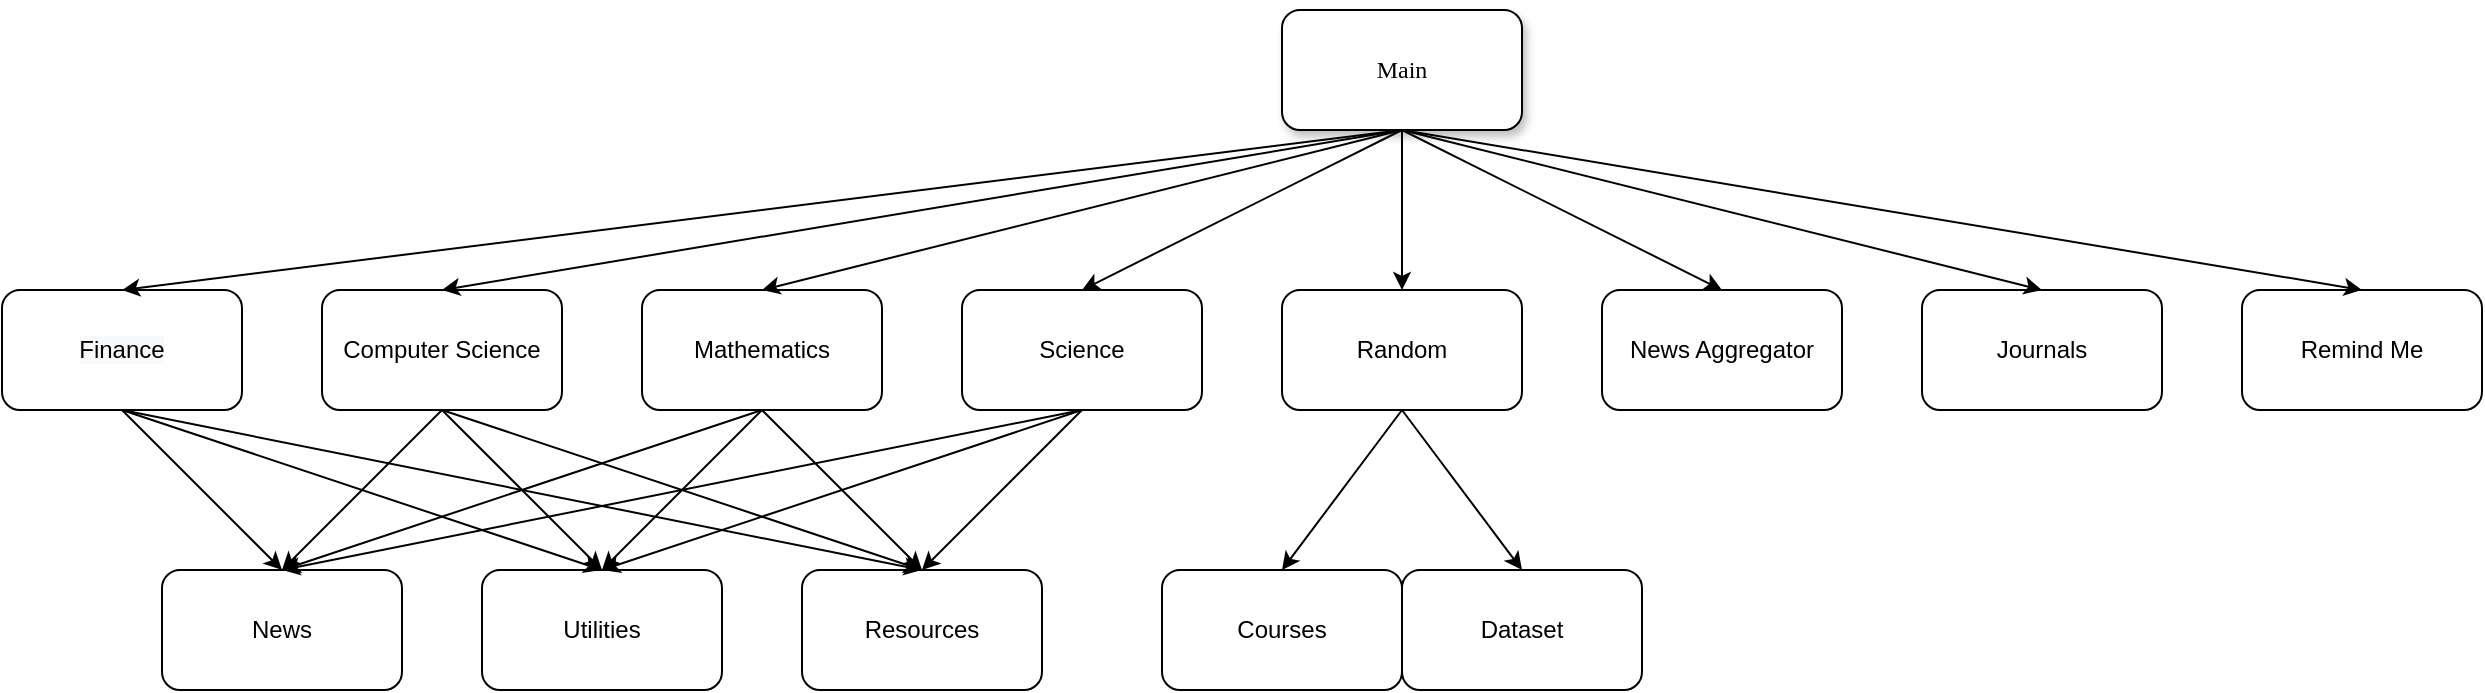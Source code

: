 <mxfile version="13.3.8" type="device"><diagram name="Page-1" id="10a91c8b-09ff-31b1-d368-03940ed4cc9e"><mxGraphModel dx="1422" dy="832" grid="1" gridSize="10" guides="1" tooltips="1" connect="1" arrows="1" fold="1" page="1" pageScale="1" pageWidth="1100" pageHeight="850" background="#ffffff" math="0" shadow="0"><root><mxCell id="0"/><mxCell id="1" parent="0"/><mxCell id="62893188c0fa7362-1" value="Main" style="whiteSpace=wrap;html=1;rounded=1;shadow=1;labelBackgroundColor=none;strokeWidth=1;fontFamily=Verdana;fontSize=12;align=center;" parent="1" vertex="1"><mxGeometry x="720" y="260" width="120" height="60" as="geometry"/></mxCell><mxCell id="BRP0vq7LEVVX1VQtlHZB-1" value="Science" style="rounded=1;whiteSpace=wrap;html=1;" parent="1" vertex="1"><mxGeometry x="560" y="400" width="120" height="60" as="geometry"/></mxCell><mxCell id="BRP0vq7LEVVX1VQtlHZB-2" value="Computer Science" style="rounded=1;whiteSpace=wrap;html=1;" parent="1" vertex="1"><mxGeometry x="240" y="400" width="120" height="60" as="geometry"/></mxCell><mxCell id="BRP0vq7LEVVX1VQtlHZB-4" value="Remind Me" style="rounded=1;whiteSpace=wrap;html=1;" parent="1" vertex="1"><mxGeometry x="1200" y="400" width="120" height="60" as="geometry"/></mxCell><mxCell id="BRP0vq7LEVVX1VQtlHZB-7" value="Journals" style="rounded=1;whiteSpace=wrap;html=1;" parent="1" vertex="1"><mxGeometry x="1040" y="400" width="120" height="60" as="geometry"/></mxCell><mxCell id="BRP0vq7LEVVX1VQtlHZB-8" value="&#10;&#10;&lt;span style=&quot;color: rgb(0, 0, 0); font-family: helvetica; font-size: 12px; font-style: normal; font-weight: 400; letter-spacing: normal; text-align: center; text-indent: 0px; text-transform: none; word-spacing: 0px; background-color: rgb(248, 249, 250); display: inline; float: none;&quot;&gt;Finance&lt;/span&gt;&#10;&#10;" style="rounded=1;whiteSpace=wrap;html=1;" parent="1" vertex="1"><mxGeometry x="80" y="400" width="120" height="60" as="geometry"/></mxCell><mxCell id="BRP0vq7LEVVX1VQtlHZB-9" value="Random" style="rounded=1;whiteSpace=wrap;html=1;" parent="1" vertex="1"><mxGeometry x="720" y="400" width="120" height="60" as="geometry"/></mxCell><mxCell id="BRP0vq7LEVVX1VQtlHZB-10" value="Dataset" style="rounded=1;whiteSpace=wrap;html=1;" parent="1" vertex="1"><mxGeometry x="780" y="540" width="120" height="60" as="geometry"/></mxCell><mxCell id="BRP0vq7LEVVX1VQtlHZB-11" value="Courses" style="rounded=1;whiteSpace=wrap;html=1;" parent="1" vertex="1"><mxGeometry x="660" y="540" width="120" height="60" as="geometry"/></mxCell><mxCell id="BRP0vq7LEVVX1VQtlHZB-12" value="Resources" style="rounded=1;whiteSpace=wrap;html=1;" parent="1" vertex="1"><mxGeometry x="480" y="540" width="120" height="60" as="geometry"/></mxCell><mxCell id="BRP0vq7LEVVX1VQtlHZB-13" value="News" style="rounded=1;whiteSpace=wrap;html=1;" parent="1" vertex="1"><mxGeometry x="160" y="540" width="120" height="60" as="geometry"/></mxCell><mxCell id="BRP0vq7LEVVX1VQtlHZB-14" value="Utilities" style="rounded=1;whiteSpace=wrap;html=1;" parent="1" vertex="1"><mxGeometry x="320" y="540" width="120" height="60" as="geometry"/></mxCell><mxCell id="BRP0vq7LEVVX1VQtlHZB-16" value="News Aggregator" style="rounded=1;whiteSpace=wrap;html=1;" parent="1" vertex="1"><mxGeometry x="880" y="400" width="120" height="60" as="geometry"/></mxCell><mxCell id="BRP0vq7LEVVX1VQtlHZB-18" value="Mathematics" style="rounded=1;whiteSpace=wrap;html=1;" parent="1" vertex="1"><mxGeometry x="400" y="400" width="120" height="60" as="geometry"/></mxCell><mxCell id="BRP0vq7LEVVX1VQtlHZB-19" value="" style="endArrow=classic;html=1;exitX=0.5;exitY=1;exitDx=0;exitDy=0;entryX=0.5;entryY=0;entryDx=0;entryDy=0;" parent="1" source="62893188c0fa7362-1" target="BRP0vq7LEVVX1VQtlHZB-8" edge="1"><mxGeometry width="50" height="50" relative="1" as="geometry"><mxPoint x="670" y="490" as="sourcePoint"/><mxPoint x="720" y="440" as="targetPoint"/></mxGeometry></mxCell><mxCell id="BRP0vq7LEVVX1VQtlHZB-20" value="" style="endArrow=classic;html=1;exitX=0.5;exitY=1;exitDx=0;exitDy=0;" parent="1" source="62893188c0fa7362-1" edge="1"><mxGeometry width="50" height="50" relative="1" as="geometry"><mxPoint x="790" y="370" as="sourcePoint"/><mxPoint x="300" y="400" as="targetPoint"/></mxGeometry></mxCell><mxCell id="BRP0vq7LEVVX1VQtlHZB-21" value="" style="endArrow=classic;html=1;entryX=0.5;entryY=0;entryDx=0;entryDy=0;exitX=0.5;exitY=1;exitDx=0;exitDy=0;" parent="1" source="62893188c0fa7362-1" target="BRP0vq7LEVVX1VQtlHZB-18" edge="1"><mxGeometry width="50" height="50" relative="1" as="geometry"><mxPoint x="780" y="360" as="sourcePoint"/><mxPoint x="160" y="420" as="targetPoint"/></mxGeometry></mxCell><mxCell id="BRP0vq7LEVVX1VQtlHZB-22" value="" style="endArrow=classic;html=1;entryX=0.5;entryY=0;entryDx=0;entryDy=0;exitX=0.5;exitY=1;exitDx=0;exitDy=0;" parent="1" source="62893188c0fa7362-1" target="BRP0vq7LEVVX1VQtlHZB-1" edge="1"><mxGeometry width="50" height="50" relative="1" as="geometry"><mxPoint x="780" y="360" as="sourcePoint"/><mxPoint x="170" y="430" as="targetPoint"/></mxGeometry></mxCell><mxCell id="BRP0vq7LEVVX1VQtlHZB-23" value="" style="endArrow=classic;html=1;exitX=0.5;exitY=1;exitDx=0;exitDy=0;entryX=0.5;entryY=0;entryDx=0;entryDy=0;" parent="1" source="62893188c0fa7362-1" target="BRP0vq7LEVVX1VQtlHZB-9" edge="1"><mxGeometry width="50" height="50" relative="1" as="geometry"><mxPoint x="820" y="400" as="sourcePoint"/><mxPoint x="180" y="440" as="targetPoint"/></mxGeometry></mxCell><mxCell id="BRP0vq7LEVVX1VQtlHZB-24" value="" style="endArrow=classic;html=1;exitX=0.5;exitY=1;exitDx=0;exitDy=0;entryX=0.5;entryY=0;entryDx=0;entryDy=0;" parent="1" source="BRP0vq7LEVVX1VQtlHZB-9" target="BRP0vq7LEVVX1VQtlHZB-11" edge="1"><mxGeometry width="50" height="50" relative="1" as="geometry"><mxPoint x="830" y="410" as="sourcePoint"/><mxPoint x="190" y="450" as="targetPoint"/></mxGeometry></mxCell><mxCell id="BRP0vq7LEVVX1VQtlHZB-25" value="" style="endArrow=classic;html=1;exitX=0.5;exitY=1;exitDx=0;exitDy=0;entryX=0.5;entryY=0;entryDx=0;entryDy=0;" parent="1" source="BRP0vq7LEVVX1VQtlHZB-9" target="BRP0vq7LEVVX1VQtlHZB-10" edge="1"><mxGeometry width="50" height="50" relative="1" as="geometry"><mxPoint x="840" y="420" as="sourcePoint"/><mxPoint x="200" y="460" as="targetPoint"/></mxGeometry></mxCell><mxCell id="BRP0vq7LEVVX1VQtlHZB-26" value="" style="endArrow=classic;html=1;exitX=0.5;exitY=1;exitDx=0;exitDy=0;entryX=0.5;entryY=0;entryDx=0;entryDy=0;" parent="1" source="62893188c0fa7362-1" target="BRP0vq7LEVVX1VQtlHZB-4" edge="1"><mxGeometry width="50" height="50" relative="1" as="geometry"><mxPoint x="850" y="430" as="sourcePoint"/><mxPoint x="210" y="470" as="targetPoint"/></mxGeometry></mxCell><mxCell id="BRP0vq7LEVVX1VQtlHZB-27" value="" style="endArrow=classic;html=1;entryX=0.5;entryY=0;entryDx=0;entryDy=0;" parent="1" target="BRP0vq7LEVVX1VQtlHZB-7" edge="1"><mxGeometry width="50" height="50" relative="1" as="geometry"><mxPoint x="780" y="320" as="sourcePoint"/><mxPoint x="220" y="480" as="targetPoint"/></mxGeometry></mxCell><mxCell id="BRP0vq7LEVVX1VQtlHZB-28" value="" style="endArrow=classic;html=1;entryX=0.5;entryY=0;entryDx=0;entryDy=0;" parent="1" target="BRP0vq7LEVVX1VQtlHZB-16" edge="1"><mxGeometry width="50" height="50" relative="1" as="geometry"><mxPoint x="780" y="320" as="sourcePoint"/><mxPoint x="230" y="490" as="targetPoint"/></mxGeometry></mxCell><mxCell id="BRP0vq7LEVVX1VQtlHZB-29" value="" style="endArrow=classic;html=1;entryX=0.5;entryY=0;entryDx=0;entryDy=0;" parent="1" target="BRP0vq7LEVVX1VQtlHZB-13" edge="1"><mxGeometry width="50" height="50" relative="1" as="geometry"><mxPoint x="140" y="460" as="sourcePoint"/><mxPoint x="220" y="550" as="targetPoint"/></mxGeometry></mxCell><mxCell id="BRP0vq7LEVVX1VQtlHZB-30" value="" style="endArrow=classic;html=1;exitX=0.5;exitY=1;exitDx=0;exitDy=0;entryX=0.5;entryY=0;entryDx=0;entryDy=0;" parent="1" source="BRP0vq7LEVVX1VQtlHZB-8" target="BRP0vq7LEVVX1VQtlHZB-14" edge="1"><mxGeometry width="50" height="50" relative="1" as="geometry"><mxPoint x="890" y="470" as="sourcePoint"/><mxPoint x="380" y="530" as="targetPoint"/></mxGeometry></mxCell><mxCell id="BRP0vq7LEVVX1VQtlHZB-32" value="" style="endArrow=classic;html=1;exitX=0.5;exitY=1;exitDx=0;exitDy=0;entryX=0.5;entryY=0;entryDx=0;entryDy=0;" parent="1" source="BRP0vq7LEVVX1VQtlHZB-8" target="BRP0vq7LEVVX1VQtlHZB-12" edge="1"><mxGeometry width="50" height="50" relative="1" as="geometry"><mxPoint x="900" y="480" as="sourcePoint"/><mxPoint x="260" y="520" as="targetPoint"/></mxGeometry></mxCell><mxCell id="BRP0vq7LEVVX1VQtlHZB-33" value="" style="endArrow=classic;html=1;exitX=0.5;exitY=1;exitDx=0;exitDy=0;entryX=0.5;entryY=0;entryDx=0;entryDy=0;" parent="1" source="BRP0vq7LEVVX1VQtlHZB-18" target="BRP0vq7LEVVX1VQtlHZB-13" edge="1"><mxGeometry width="50" height="50" relative="1" as="geometry"><mxPoint x="910" y="490" as="sourcePoint"/><mxPoint x="270" y="530" as="targetPoint"/></mxGeometry></mxCell><mxCell id="BRP0vq7LEVVX1VQtlHZB-34" value="" style="endArrow=classic;html=1;exitX=0.5;exitY=1;exitDx=0;exitDy=0;entryX=0.5;entryY=0;entryDx=0;entryDy=0;" parent="1" source="BRP0vq7LEVVX1VQtlHZB-18" target="BRP0vq7LEVVX1VQtlHZB-14" edge="1"><mxGeometry width="50" height="50" relative="1" as="geometry"><mxPoint x="920" y="500" as="sourcePoint"/><mxPoint x="280" y="540" as="targetPoint"/></mxGeometry></mxCell><mxCell id="BRP0vq7LEVVX1VQtlHZB-35" value="" style="endArrow=classic;html=1;exitX=0.5;exitY=1;exitDx=0;exitDy=0;entryX=0.5;entryY=0;entryDx=0;entryDy=0;" parent="1" source="BRP0vq7LEVVX1VQtlHZB-18" target="BRP0vq7LEVVX1VQtlHZB-12" edge="1"><mxGeometry width="50" height="50" relative="1" as="geometry"><mxPoint x="930" y="510" as="sourcePoint"/><mxPoint x="290" y="550" as="targetPoint"/></mxGeometry></mxCell><mxCell id="BRP0vq7LEVVX1VQtlHZB-36" value="" style="endArrow=classic;html=1;exitX=0.5;exitY=1;exitDx=0;exitDy=0;entryX=0.5;entryY=0;entryDx=0;entryDy=0;" parent="1" source="BRP0vq7LEVVX1VQtlHZB-2" target="BRP0vq7LEVVX1VQtlHZB-13" edge="1"><mxGeometry width="50" height="50" relative="1" as="geometry"><mxPoint x="940" y="520" as="sourcePoint"/><mxPoint x="300" y="560" as="targetPoint"/></mxGeometry></mxCell><mxCell id="BRP0vq7LEVVX1VQtlHZB-37" value="" style="endArrow=classic;html=1;exitX=0.5;exitY=1;exitDx=0;exitDy=0;entryX=0.5;entryY=0;entryDx=0;entryDy=0;" parent="1" source="BRP0vq7LEVVX1VQtlHZB-2" target="BRP0vq7LEVVX1VQtlHZB-14" edge="1"><mxGeometry width="50" height="50" relative="1" as="geometry"><mxPoint x="950" y="530" as="sourcePoint"/><mxPoint x="380" y="540" as="targetPoint"/></mxGeometry></mxCell><mxCell id="BRP0vq7LEVVX1VQtlHZB-38" value="" style="endArrow=classic;html=1;exitX=0.5;exitY=1;exitDx=0;exitDy=0;entryX=0.5;entryY=0;entryDx=0;entryDy=0;" parent="1" source="BRP0vq7LEVVX1VQtlHZB-2" target="BRP0vq7LEVVX1VQtlHZB-12" edge="1"><mxGeometry width="50" height="50" relative="1" as="geometry"><mxPoint x="960" y="540" as="sourcePoint"/><mxPoint x="320" y="580" as="targetPoint"/></mxGeometry></mxCell><mxCell id="rTQDU15f0dRw5c3ZZdTk-1" value="" style="endArrow=classic;html=1;exitX=0.5;exitY=1;exitDx=0;exitDy=0;entryX=0.5;entryY=0;entryDx=0;entryDy=0;" edge="1" parent="1" source="BRP0vq7LEVVX1VQtlHZB-1" target="BRP0vq7LEVVX1VQtlHZB-13"><mxGeometry width="50" height="50" relative="1" as="geometry"><mxPoint x="700" y="450" as="sourcePoint"/><mxPoint x="750" y="400" as="targetPoint"/></mxGeometry></mxCell><mxCell id="rTQDU15f0dRw5c3ZZdTk-2" value="" style="endArrow=classic;html=1;entryX=0.5;entryY=0;entryDx=0;entryDy=0;" edge="1" parent="1" target="BRP0vq7LEVVX1VQtlHZB-14"><mxGeometry width="50" height="50" relative="1" as="geometry"><mxPoint x="620" y="460" as="sourcePoint"/><mxPoint x="760" y="410" as="targetPoint"/></mxGeometry></mxCell><mxCell id="rTQDU15f0dRw5c3ZZdTk-3" value="" style="endArrow=classic;html=1;exitX=0.5;exitY=1;exitDx=0;exitDy=0;entryX=0.5;entryY=0;entryDx=0;entryDy=0;" edge="1" parent="1" source="BRP0vq7LEVVX1VQtlHZB-1" target="BRP0vq7LEVVX1VQtlHZB-12"><mxGeometry width="50" height="50" relative="1" as="geometry"><mxPoint x="720" y="470" as="sourcePoint"/><mxPoint x="770" y="420" as="targetPoint"/></mxGeometry></mxCell></root></mxGraphModel></diagram></mxfile>